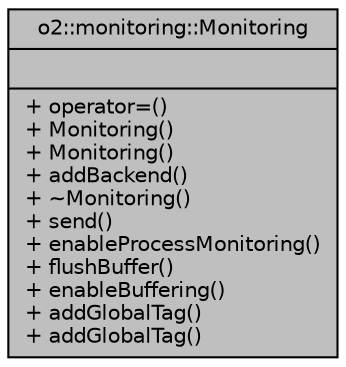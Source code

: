 digraph "o2::monitoring::Monitoring"
{
 // INTERACTIVE_SVG=YES
  bgcolor="transparent";
  edge [fontname="Helvetica",fontsize="10",labelfontname="Helvetica",labelfontsize="10"];
  node [fontname="Helvetica",fontsize="10",shape=record];
  Node1 [label="{o2::monitoring::Monitoring\n||+ operator=()\l+ Monitoring()\l+ Monitoring()\l+ addBackend()\l+ ~Monitoring()\l+ send()\l+ enableProcessMonitoring()\l+ flushBuffer()\l+ enableBuffering()\l+ addGlobalTag()\l+ addGlobalTag()\l}",height=0.2,width=0.4,color="black", fillcolor="grey75", style="filled", fontcolor="black"];
}
